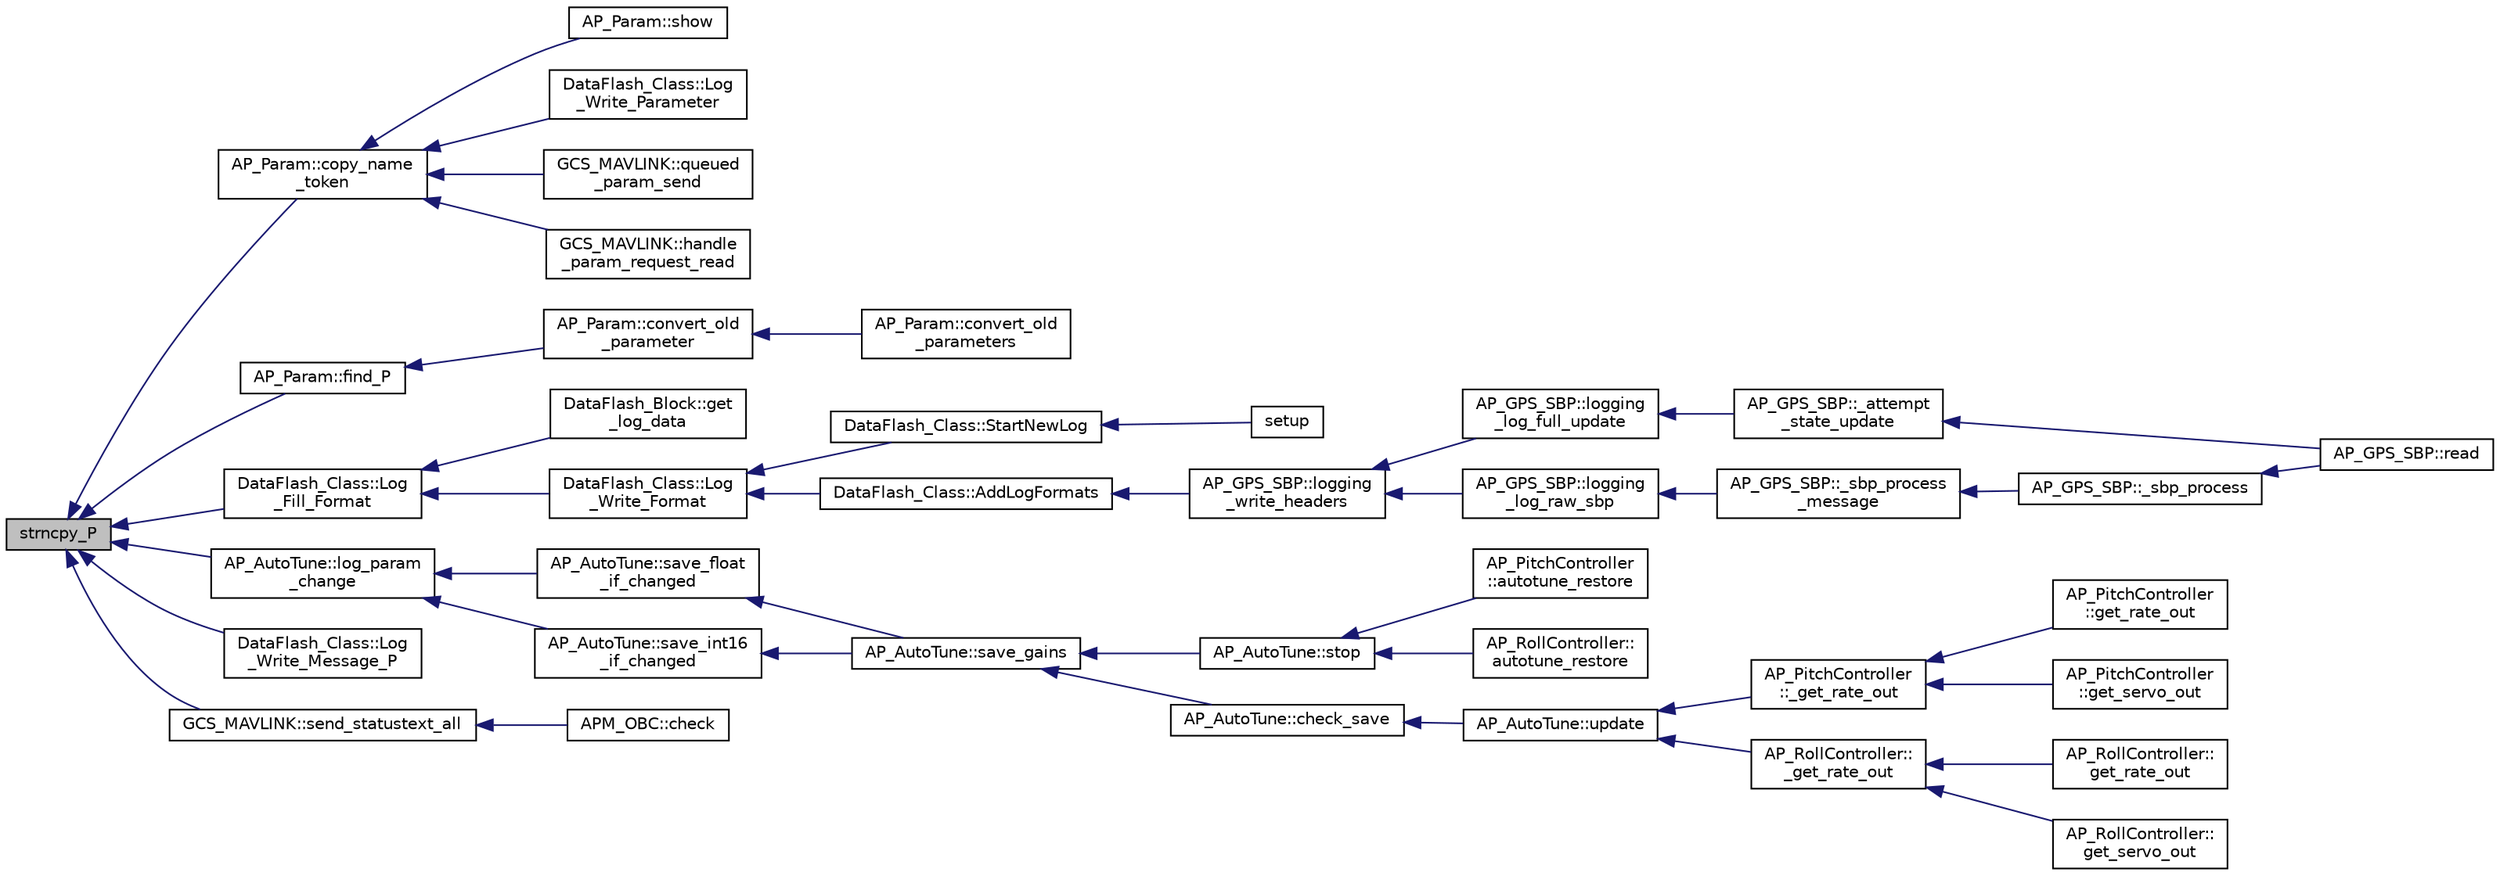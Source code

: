 digraph "strncpy_P"
{
 // INTERACTIVE_SVG=YES
  edge [fontname="Helvetica",fontsize="10",labelfontname="Helvetica",labelfontsize="10"];
  node [fontname="Helvetica",fontsize="10",shape=record];
  rankdir="LR";
  Node1 [label="strncpy_P",height=0.2,width=0.4,color="black", fillcolor="grey75", style="filled" fontcolor="black"];
  Node1 -> Node2 [dir="back",color="midnightblue",fontsize="10",style="solid",fontname="Helvetica"];
  Node2 [label="AP_Param::copy_name\l_token",height=0.2,width=0.4,color="black", fillcolor="white", style="filled",URL="$classAP__Param.html#a1ae2225a14191dcd19d1739b62e9cca1"];
  Node2 -> Node3 [dir="back",color="midnightblue",fontsize="10",style="solid",fontname="Helvetica"];
  Node3 [label="AP_Param::show",height=0.2,width=0.4,color="black", fillcolor="white", style="filled",URL="$classAP__Param.html#a2319bfb40f3b06d0db1f7483e5973bb0",tooltip="print the value of one variable "];
  Node2 -> Node4 [dir="back",color="midnightblue",fontsize="10",style="solid",fontname="Helvetica"];
  Node4 [label="DataFlash_Class::Log\l_Write_Parameter",height=0.2,width=0.4,color="black", fillcolor="white", style="filled",URL="$classDataFlash__Class.html#a0efe615224d2f6bb15740082e6f88e39"];
  Node2 -> Node5 [dir="back",color="midnightblue",fontsize="10",style="solid",fontname="Helvetica"];
  Node5 [label="GCS_MAVLINK::queued\l_param_send",height=0.2,width=0.4,color="black", fillcolor="white", style="filled",URL="$classGCS__MAVLINK.html#a508b2da2af9a77f175c60cac467cec70",tooltip="Send the next pending parameter, called from deferred message handling code. "];
  Node2 -> Node6 [dir="back",color="midnightblue",fontsize="10",style="solid",fontname="Helvetica"];
  Node6 [label="GCS_MAVLINK::handle\l_param_request_read",height=0.2,width=0.4,color="black", fillcolor="white", style="filled",URL="$classGCS__MAVLINK.html#a5049292431ff6787cd0c4fe69e7fa494"];
  Node1 -> Node7 [dir="back",color="midnightblue",fontsize="10",style="solid",fontname="Helvetica"];
  Node7 [label="AP_Param::find_P",height=0.2,width=0.4,color="black", fillcolor="white", style="filled",URL="$classAP__Param.html#aaf8ba3a65ec52beab969261c87efd2da"];
  Node7 -> Node8 [dir="back",color="midnightblue",fontsize="10",style="solid",fontname="Helvetica"];
  Node8 [label="AP_Param::convert_old\l_parameter",height=0.2,width=0.4,color="black", fillcolor="white", style="filled",URL="$classAP__Param.html#a508aefe4d24c20bada33f79e8bb14a12"];
  Node8 -> Node9 [dir="back",color="midnightblue",fontsize="10",style="solid",fontname="Helvetica"];
  Node9 [label="AP_Param::convert_old\l_parameters",height=0.2,width=0.4,color="black", fillcolor="white", style="filled",URL="$classAP__Param.html#a25fd45233974736c2ac8e4680882a235"];
  Node1 -> Node10 [dir="back",color="midnightblue",fontsize="10",style="solid",fontname="Helvetica"];
  Node10 [label="DataFlash_Class::Log\l_Fill_Format",height=0.2,width=0.4,color="black", fillcolor="white", style="filled",URL="$classDataFlash__Class.html#a972466284a00ba479b9752a8fa43415e"];
  Node10 -> Node11 [dir="back",color="midnightblue",fontsize="10",style="solid",fontname="Helvetica"];
  Node11 [label="DataFlash_Block::get\l_log_data",height=0.2,width=0.4,color="black", fillcolor="white", style="filled",URL="$classDataFlash__Block.html#ad959087b563ba578079ca31141c2a492"];
  Node10 -> Node12 [dir="back",color="midnightblue",fontsize="10",style="solid",fontname="Helvetica"];
  Node12 [label="DataFlash_Class::Log\l_Write_Format",height=0.2,width=0.4,color="black", fillcolor="white", style="filled",URL="$classDataFlash__Class.html#a258d0eb16b61ced019be5a17bfe51b21"];
  Node12 -> Node13 [dir="back",color="midnightblue",fontsize="10",style="solid",fontname="Helvetica"];
  Node13 [label="DataFlash_Class::StartNewLog",height=0.2,width=0.4,color="black", fillcolor="white", style="filled",URL="$classDataFlash__Class.html#a0801c32eb59382ffe15f9205ac79c04f"];
  Node13 -> Node14 [dir="back",color="midnightblue",fontsize="10",style="solid",fontname="Helvetica"];
  Node14 [label="setup",height=0.2,width=0.4,color="black", fillcolor="white", style="filled",URL="$VibTest_8pde.html#a7dfd9b79bc5a37d7df40207afbc5431f"];
  Node12 -> Node15 [dir="back",color="midnightblue",fontsize="10",style="solid",fontname="Helvetica"];
  Node15 [label="DataFlash_Class::AddLogFormats",height=0.2,width=0.4,color="black", fillcolor="white", style="filled",URL="$classDataFlash__Class.html#a29bebad0ba87297f083ecc1bc23bed51"];
  Node15 -> Node16 [dir="back",color="midnightblue",fontsize="10",style="solid",fontname="Helvetica"];
  Node16 [label="AP_GPS_SBP::logging\l_write_headers",height=0.2,width=0.4,color="black", fillcolor="white", style="filled",URL="$classAP__GPS__SBP.html#ad7b0b15f5b06d35e0537da4c29447e7c"];
  Node16 -> Node17 [dir="back",color="midnightblue",fontsize="10",style="solid",fontname="Helvetica"];
  Node17 [label="AP_GPS_SBP::logging\l_log_full_update",height=0.2,width=0.4,color="black", fillcolor="white", style="filled",URL="$classAP__GPS__SBP.html#af5d2846c5c8368ab5d6d9456f78cb04d"];
  Node17 -> Node18 [dir="back",color="midnightblue",fontsize="10",style="solid",fontname="Helvetica"];
  Node18 [label="AP_GPS_SBP::_attempt\l_state_update",height=0.2,width=0.4,color="black", fillcolor="white", style="filled",URL="$classAP__GPS__SBP.html#af9e1e7cae1c58891c9a47a6ae6425491"];
  Node18 -> Node19 [dir="back",color="midnightblue",fontsize="10",style="solid",fontname="Helvetica"];
  Node19 [label="AP_GPS_SBP::read",height=0.2,width=0.4,color="black", fillcolor="white", style="filled",URL="$classAP__GPS__SBP.html#a3fa95c1c1f83ad45a11a61d604e61d8d"];
  Node16 -> Node20 [dir="back",color="midnightblue",fontsize="10",style="solid",fontname="Helvetica"];
  Node20 [label="AP_GPS_SBP::logging\l_log_raw_sbp",height=0.2,width=0.4,color="black", fillcolor="white", style="filled",URL="$classAP__GPS__SBP.html#a03c2f3629f94e7b6df5989cc33d9d59a"];
  Node20 -> Node21 [dir="back",color="midnightblue",fontsize="10",style="solid",fontname="Helvetica"];
  Node21 [label="AP_GPS_SBP::_sbp_process\l_message",height=0.2,width=0.4,color="black", fillcolor="white", style="filled",URL="$classAP__GPS__SBP.html#a95d51866fda5a620229c74d5684acce4"];
  Node21 -> Node22 [dir="back",color="midnightblue",fontsize="10",style="solid",fontname="Helvetica"];
  Node22 [label="AP_GPS_SBP::_sbp_process",height=0.2,width=0.4,color="black", fillcolor="white", style="filled",URL="$classAP__GPS__SBP.html#ad6291fa91e5c338da770ffdfefb6cd8a"];
  Node22 -> Node19 [dir="back",color="midnightblue",fontsize="10",style="solid",fontname="Helvetica"];
  Node1 -> Node23 [dir="back",color="midnightblue",fontsize="10",style="solid",fontname="Helvetica"];
  Node23 [label="AP_AutoTune::log_param\l_change",height=0.2,width=0.4,color="black", fillcolor="white", style="filled",URL="$classAP__AutoTune.html#a1c95b6055ee1b2333fbe753e2a9fa66d"];
  Node23 -> Node24 [dir="back",color="midnightblue",fontsize="10",style="solid",fontname="Helvetica"];
  Node24 [label="AP_AutoTune::save_float\l_if_changed",height=0.2,width=0.4,color="black", fillcolor="white", style="filled",URL="$classAP__AutoTune.html#aeddf254d10081d997137a08585ca7f31"];
  Node24 -> Node25 [dir="back",color="midnightblue",fontsize="10",style="solid",fontname="Helvetica"];
  Node25 [label="AP_AutoTune::save_gains",height=0.2,width=0.4,color="black", fillcolor="white", style="filled",URL="$classAP__AutoTune.html#a258aa8bcc03defe55967c97931af95d5"];
  Node25 -> Node26 [dir="back",color="midnightblue",fontsize="10",style="solid",fontname="Helvetica"];
  Node26 [label="AP_AutoTune::stop",height=0.2,width=0.4,color="black", fillcolor="white", style="filled",URL="$classAP__AutoTune.html#ae452d4a3f9648538afc6d7dce6a5e8a3"];
  Node26 -> Node27 [dir="back",color="midnightblue",fontsize="10",style="solid",fontname="Helvetica"];
  Node27 [label="AP_PitchController\l::autotune_restore",height=0.2,width=0.4,color="black", fillcolor="white", style="filled",URL="$classAP__PitchController.html#a4794b464d67c5257b6d1eb889f372d82"];
  Node26 -> Node28 [dir="back",color="midnightblue",fontsize="10",style="solid",fontname="Helvetica"];
  Node28 [label="AP_RollController::\lautotune_restore",height=0.2,width=0.4,color="black", fillcolor="white", style="filled",URL="$classAP__RollController.html#a717204938ed9e8698aa728c04c9dcc83"];
  Node25 -> Node29 [dir="back",color="midnightblue",fontsize="10",style="solid",fontname="Helvetica"];
  Node29 [label="AP_AutoTune::check_save",height=0.2,width=0.4,color="black", fillcolor="white", style="filled",URL="$classAP__AutoTune.html#ac05a94ad7cd4c42e14182d9ba5f861db"];
  Node29 -> Node30 [dir="back",color="midnightblue",fontsize="10",style="solid",fontname="Helvetica"];
  Node30 [label="AP_AutoTune::update",height=0.2,width=0.4,color="black", fillcolor="white", style="filled",URL="$classAP__AutoTune.html#af5c523db0ac4313e8098fec4b8f5f2f1"];
  Node30 -> Node31 [dir="back",color="midnightblue",fontsize="10",style="solid",fontname="Helvetica"];
  Node31 [label="AP_PitchController\l::_get_rate_out",height=0.2,width=0.4,color="black", fillcolor="white", style="filled",URL="$classAP__PitchController.html#a4613b491d225c7ee7eac435f79d7c495"];
  Node31 -> Node32 [dir="back",color="midnightblue",fontsize="10",style="solid",fontname="Helvetica"];
  Node32 [label="AP_PitchController\l::get_rate_out",height=0.2,width=0.4,color="black", fillcolor="white", style="filled",URL="$classAP__PitchController.html#ad305f4274a77eaffb5b0dc064cfc31ba"];
  Node31 -> Node33 [dir="back",color="midnightblue",fontsize="10",style="solid",fontname="Helvetica"];
  Node33 [label="AP_PitchController\l::get_servo_out",height=0.2,width=0.4,color="black", fillcolor="white", style="filled",URL="$classAP__PitchController.html#a705d9814ebad894375332f012dd768df"];
  Node30 -> Node34 [dir="back",color="midnightblue",fontsize="10",style="solid",fontname="Helvetica"];
  Node34 [label="AP_RollController::\l_get_rate_out",height=0.2,width=0.4,color="black", fillcolor="white", style="filled",URL="$classAP__RollController.html#a702a5fbdae8598e86dc2aa73b8f59089"];
  Node34 -> Node35 [dir="back",color="midnightblue",fontsize="10",style="solid",fontname="Helvetica"];
  Node35 [label="AP_RollController::\lget_rate_out",height=0.2,width=0.4,color="black", fillcolor="white", style="filled",URL="$classAP__RollController.html#a8cf832c8a75c50c1fd4caf4eace7b34f"];
  Node34 -> Node36 [dir="back",color="midnightblue",fontsize="10",style="solid",fontname="Helvetica"];
  Node36 [label="AP_RollController::\lget_servo_out",height=0.2,width=0.4,color="black", fillcolor="white", style="filled",URL="$classAP__RollController.html#a8995f6c95b27e132a6aa49f5fe9512ae"];
  Node23 -> Node37 [dir="back",color="midnightblue",fontsize="10",style="solid",fontname="Helvetica"];
  Node37 [label="AP_AutoTune::save_int16\l_if_changed",height=0.2,width=0.4,color="black", fillcolor="white", style="filled",URL="$classAP__AutoTune.html#a7b5cf04b738143f385c5a79228ca989a"];
  Node37 -> Node25 [dir="back",color="midnightblue",fontsize="10",style="solid",fontname="Helvetica"];
  Node1 -> Node38 [dir="back",color="midnightblue",fontsize="10",style="solid",fontname="Helvetica"];
  Node38 [label="DataFlash_Class::Log\l_Write_Message_P",height=0.2,width=0.4,color="black", fillcolor="white", style="filled",URL="$classDataFlash__Class.html#a74ee61619c1a1dff0e7b1555db206a0c"];
  Node1 -> Node39 [dir="back",color="midnightblue",fontsize="10",style="solid",fontname="Helvetica"];
  Node39 [label="GCS_MAVLINK::send_statustext_all",height=0.2,width=0.4,color="black", fillcolor="white", style="filled",URL="$classGCS__MAVLINK.html#a6a5358c59d074d14a2917a4ec29dd5eb"];
  Node39 -> Node40 [dir="back",color="midnightblue",fontsize="10",style="solid",fontname="Helvetica"];
  Node40 [label="APM_OBC::check",height=0.2,width=0.4,color="black", fillcolor="white", style="filled",URL="$classAPM__OBC.html#abcd546549be8688ab9cd0c46147dc077"];
}
